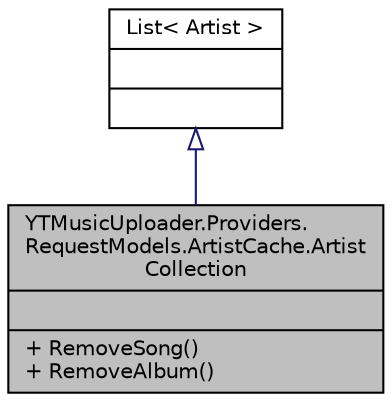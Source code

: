 digraph "YTMusicUploader.Providers.RequestModels.ArtistCache.ArtistCollection"
{
 // LATEX_PDF_SIZE
  edge [fontname="Helvetica",fontsize="10",labelfontname="Helvetica",labelfontsize="10"];
  node [fontname="Helvetica",fontsize="10",shape=record];
  Node1 [label="{YTMusicUploader.Providers.\lRequestModels.ArtistCache.Artist\lCollection\n||+ RemoveSong()\l+ RemoveAlbum()\l}",height=0.2,width=0.4,color="black", fillcolor="grey75", style="filled", fontcolor="black",tooltip=" "];
  Node2 -> Node1 [dir="back",color="midnightblue",fontsize="10",style="solid",arrowtail="onormal",fontname="Helvetica"];
  Node2 [label="{List\< Artist \>\n||}",height=0.2,width=0.4,color="black", fillcolor="white", style="filled",URL="$d1/d34/class_list.html",tooltip=" "];
}
